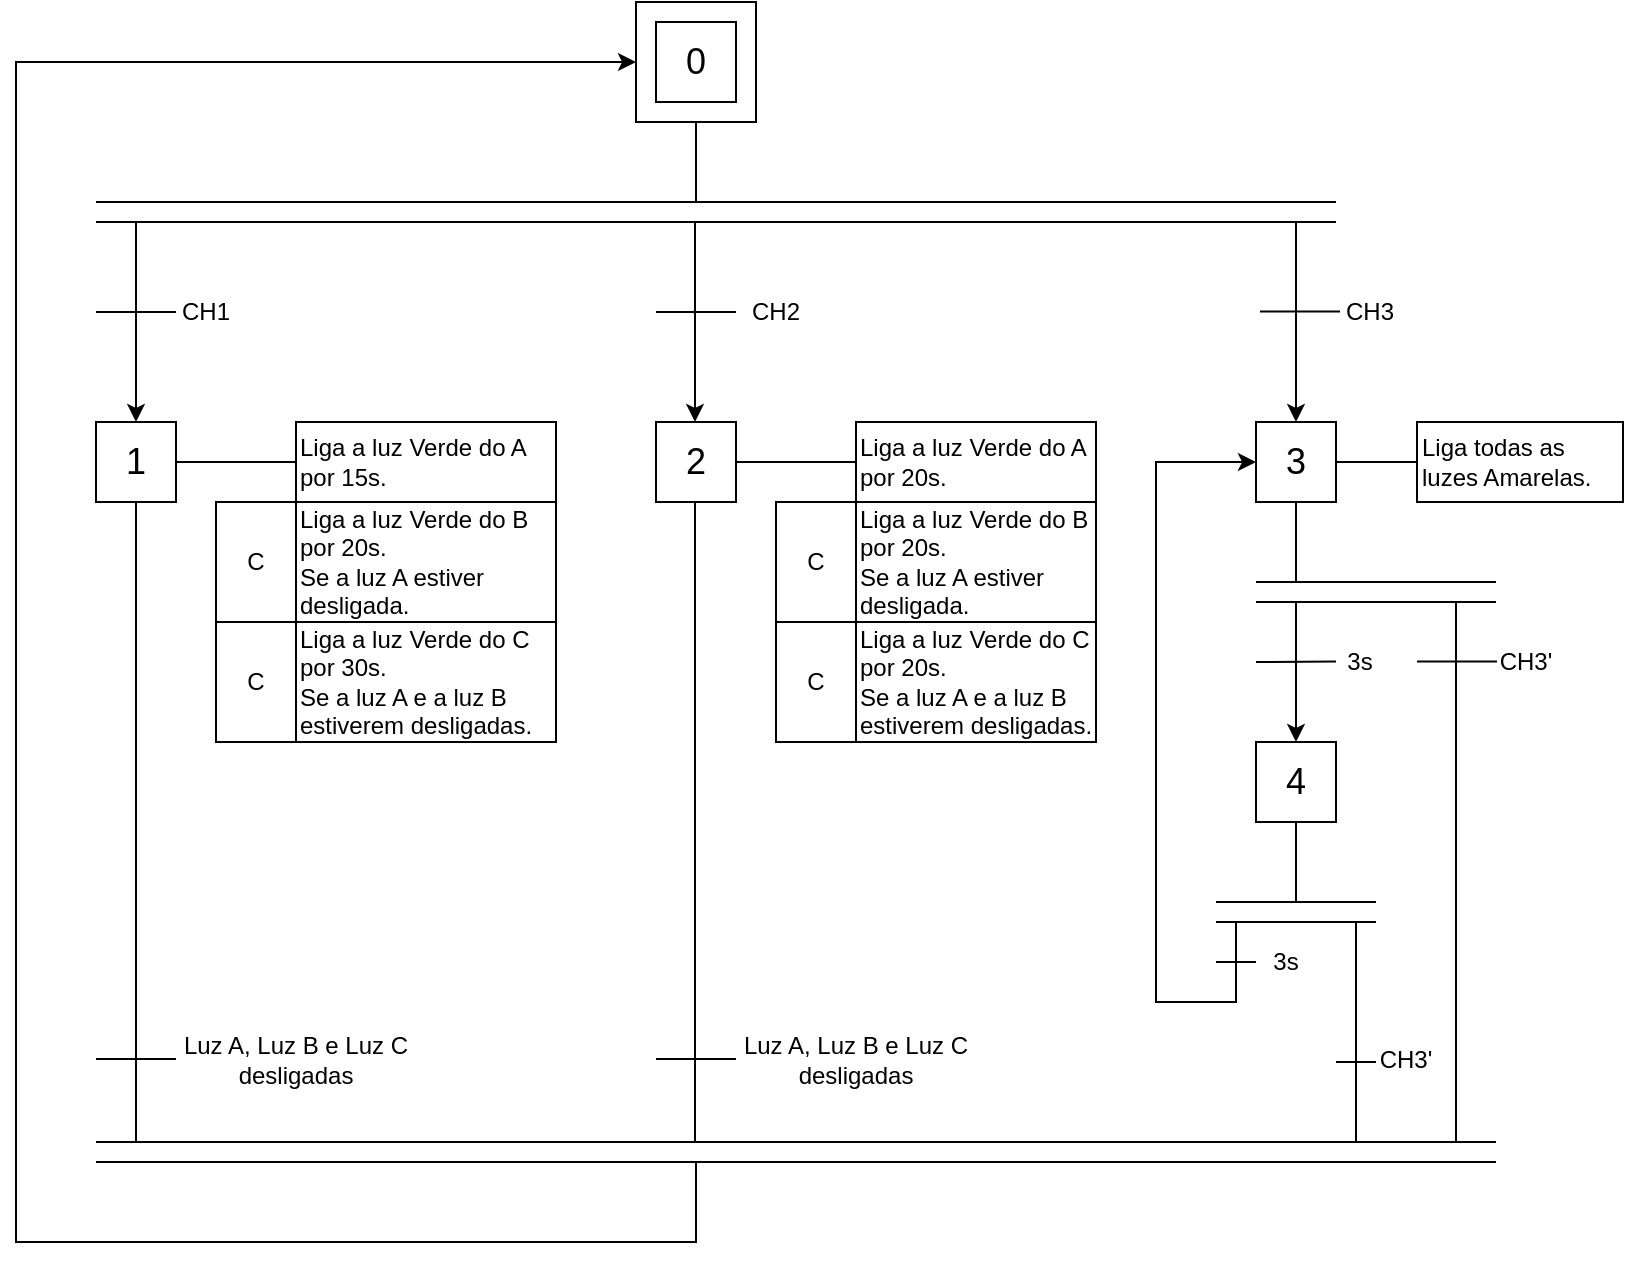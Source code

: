<mxfile version="28.2.5">
  <diagram name="Página-1" id="EpuZV5tqrL_YEkNlYb2H">
    <mxGraphModel dx="782" dy="512" grid="1" gridSize="10" guides="1" tooltips="1" connect="1" arrows="1" fold="1" page="1" pageScale="1" pageWidth="827" pageHeight="1169" math="0" shadow="0">
      <root>
        <mxCell id="0" />
        <mxCell id="1" parent="0" />
        <mxCell id="0v48IfNwq-kL9UFPa0wB-5" value="" style="endArrow=none;html=1;rounded=0;exitX=0.5;exitY=1;exitDx=0;exitDy=0;" parent="1" source="B15f_A7kZ74M6OmdDk2L-7" edge="1">
          <mxGeometry width="50" height="50" relative="1" as="geometry">
            <mxPoint x="362.5" y="80" as="sourcePoint" />
            <mxPoint x="360" y="120" as="targetPoint" />
          </mxGeometry>
        </mxCell>
        <mxCell id="0v48IfNwq-kL9UFPa0wB-6" value="" style="endArrow=none;html=1;rounded=0;" parent="1" edge="1">
          <mxGeometry width="50" height="50" relative="1" as="geometry">
            <mxPoint x="60" y="120" as="sourcePoint" />
            <mxPoint x="680" y="120" as="targetPoint" />
          </mxGeometry>
        </mxCell>
        <mxCell id="0v48IfNwq-kL9UFPa0wB-7" value="" style="endArrow=none;html=1;rounded=0;" parent="1" edge="1">
          <mxGeometry width="50" height="50" relative="1" as="geometry">
            <mxPoint x="60" y="130" as="sourcePoint" />
            <mxPoint x="680" y="130" as="targetPoint" />
          </mxGeometry>
        </mxCell>
        <mxCell id="0v48IfNwq-kL9UFPa0wB-8" value="&lt;font style=&quot;font-size: 18px;&quot;&gt;1&lt;/font&gt;" style="rounded=0;whiteSpace=wrap;html=1;" parent="1" vertex="1">
          <mxGeometry x="60" y="230" width="40" height="40" as="geometry" />
        </mxCell>
        <mxCell id="0v48IfNwq-kL9UFPa0wB-11" value="&lt;div style=&quot;&quot;&gt;&lt;span style=&quot;background-color: rgb(255, 255, 255);&quot;&gt;&lt;font style=&quot;color: rgb(0, 0, 0);&quot;&gt;&lt;br&gt;&lt;/font&gt;&lt;/span&gt;&lt;/div&gt;&lt;span style=&quot;background-color: rgb(255, 255, 255);&quot;&gt;&lt;font style=&quot;color: rgb(0, 0, 0);&quot;&gt;&lt;span style=&quot;font-family: Helvetica; font-size: 12px; font-style: normal; font-variant-ligatures: normal; font-variant-caps: normal; font-weight: 400; letter-spacing: normal; orphans: 2; text-indent: 0px; text-transform: none; widows: 2; word-spacing: 0px; -webkit-text-stroke-width: 0px; white-space: normal; text-decoration-thickness: initial; text-decoration-style: initial; text-decoration-color: initial; float: none; color: rgb(0, 0, 0); display: inline !important;&quot;&gt;Liga a luz Verde do A por 15s.&lt;/span&gt;&lt;br&gt;&lt;/font&gt;&lt;/span&gt;&lt;div style=&quot;&quot;&gt;&lt;br&gt;&lt;/div&gt;" style="rounded=0;whiteSpace=wrap;html=1;align=left;" parent="1" vertex="1">
          <mxGeometry x="160" y="230" width="130" height="40" as="geometry" />
        </mxCell>
        <mxCell id="0v48IfNwq-kL9UFPa0wB-14" value="&lt;font style=&quot;font-size: 12px;&quot;&gt;C&lt;/font&gt;" style="rounded=0;whiteSpace=wrap;html=1;" parent="1" vertex="1">
          <mxGeometry x="120" y="270" width="40" height="60" as="geometry" />
        </mxCell>
        <mxCell id="0v48IfNwq-kL9UFPa0wB-26" value="&lt;font style=&quot;font-size: 18px;&quot;&gt;2&lt;/font&gt;" style="rounded=0;whiteSpace=wrap;html=1;" parent="1" vertex="1">
          <mxGeometry x="340" y="230" width="40" height="40" as="geometry" />
        </mxCell>
        <mxCell id="0v48IfNwq-kL9UFPa0wB-28" value="&lt;font style=&quot;font-size: 18px;&quot;&gt;3&lt;/font&gt;" style="rounded=0;whiteSpace=wrap;html=1;" parent="1" vertex="1">
          <mxGeometry x="640" y="230" width="40" height="40" as="geometry" />
        </mxCell>
        <mxCell id="0v48IfNwq-kL9UFPa0wB-33" value="" style="endArrow=classic;html=1;rounded=0;entryX=0.5;entryY=0;entryDx=0;entryDy=0;" parent="1" edge="1">
          <mxGeometry width="50" height="50" relative="1" as="geometry">
            <mxPoint x="359.5" y="130" as="sourcePoint" />
            <mxPoint x="359.5" y="230" as="targetPoint" />
          </mxGeometry>
        </mxCell>
        <mxCell id="0v48IfNwq-kL9UFPa0wB-34" value="" style="endArrow=classic;html=1;rounded=0;entryX=0.5;entryY=0;entryDx=0;entryDy=0;" parent="1" edge="1" target="0v48IfNwq-kL9UFPa0wB-28">
          <mxGeometry width="50" height="50" relative="1" as="geometry">
            <mxPoint x="660" y="130" as="sourcePoint" />
            <mxPoint x="656.5" y="230" as="targetPoint" />
          </mxGeometry>
        </mxCell>
        <mxCell id="0v48IfNwq-kL9UFPa0wB-35" value="" style="endArrow=none;html=1;rounded=0;" parent="1" edge="1">
          <mxGeometry width="50" height="50" relative="1" as="geometry">
            <mxPoint x="60" y="175" as="sourcePoint" />
            <mxPoint x="100" y="175" as="targetPoint" />
          </mxGeometry>
        </mxCell>
        <mxCell id="0v48IfNwq-kL9UFPa0wB-36" value="CH1" style="text;html=1;align=center;verticalAlign=middle;whiteSpace=wrap;rounded=0;" parent="1" vertex="1">
          <mxGeometry x="100" y="160" width="30" height="30" as="geometry" />
        </mxCell>
        <mxCell id="0v48IfNwq-kL9UFPa0wB-37" value="&lt;span style=&quot;&quot;&gt;Liga a luz Verde do A por 20s.&lt;/span&gt;" style="rounded=0;whiteSpace=wrap;html=1;align=left;" parent="1" vertex="1">
          <mxGeometry x="440" y="230" width="120" height="40" as="geometry" />
        </mxCell>
        <mxCell id="0v48IfNwq-kL9UFPa0wB-47" value="" style="endArrow=none;html=1;rounded=0;exitX=1;exitY=0.5;exitDx=0;exitDy=0;entryX=0;entryY=0.5;entryDx=0;entryDy=0;" parent="1" edge="1" target="0v48IfNwq-kL9UFPa0wB-37" source="0v48IfNwq-kL9UFPa0wB-26">
          <mxGeometry width="50" height="50" relative="1" as="geometry">
            <mxPoint x="420" y="249.5" as="sourcePoint" />
            <mxPoint x="440" y="250" as="targetPoint" />
          </mxGeometry>
        </mxCell>
        <mxCell id="0v48IfNwq-kL9UFPa0wB-50" value="" style="endArrow=none;html=1;rounded=0;exitX=1;exitY=0.5;exitDx=0;exitDy=0;entryX=0;entryY=0.5;entryDx=0;entryDy=0;" parent="1" edge="1" target="0v48IfNwq-kL9UFPa0wB-51" source="0v48IfNwq-kL9UFPa0wB-28">
          <mxGeometry width="50" height="50" relative="1" as="geometry">
            <mxPoint x="677" y="249.5" as="sourcePoint" />
            <mxPoint x="717" y="249.5" as="targetPoint" />
          </mxGeometry>
        </mxCell>
        <mxCell id="0v48IfNwq-kL9UFPa0wB-51" value="Liga todas as luzes Amarelas." style="rounded=0;whiteSpace=wrap;html=1;align=left;" parent="1" vertex="1">
          <mxGeometry x="720.5" y="230" width="103" height="40" as="geometry" />
        </mxCell>
        <mxCell id="0v48IfNwq-kL9UFPa0wB-54" value="" style="endArrow=none;html=1;rounded=0;" parent="1" edge="1">
          <mxGeometry width="50" height="50" relative="1" as="geometry">
            <mxPoint x="340" y="175" as="sourcePoint" />
            <mxPoint x="380" y="175" as="targetPoint" />
          </mxGeometry>
        </mxCell>
        <mxCell id="0v48IfNwq-kL9UFPa0wB-55" value="CH2" style="text;html=1;align=center;verticalAlign=middle;whiteSpace=wrap;rounded=0;" parent="1" vertex="1">
          <mxGeometry x="385" y="160" width="30" height="30" as="geometry" />
        </mxCell>
        <mxCell id="0v48IfNwq-kL9UFPa0wB-56" value="" style="endArrow=none;html=1;rounded=0;" parent="1" edge="1">
          <mxGeometry width="50" height="50" relative="1" as="geometry">
            <mxPoint x="642" y="174.71" as="sourcePoint" />
            <mxPoint x="682" y="174.71" as="targetPoint" />
          </mxGeometry>
        </mxCell>
        <mxCell id="0v48IfNwq-kL9UFPa0wB-57" value="&lt;div&gt;CH3&lt;/div&gt;" style="text;html=1;align=center;verticalAlign=middle;whiteSpace=wrap;rounded=0;" parent="1" vertex="1">
          <mxGeometry x="682" y="160" width="30" height="30" as="geometry" />
        </mxCell>
        <mxCell id="0v48IfNwq-kL9UFPa0wB-59" value="&lt;font style=&quot;font-size: 18px;&quot;&gt;4&lt;/font&gt;" style="rounded=0;whiteSpace=wrap;html=1;" parent="1" vertex="1">
          <mxGeometry x="640" y="390" width="40" height="40" as="geometry" />
        </mxCell>
        <mxCell id="0v48IfNwq-kL9UFPa0wB-64" value="" style="endArrow=none;html=1;rounded=0;entryX=0;entryY=0.5;entryDx=0;entryDy=0;" parent="1" edge="1">
          <mxGeometry width="50" height="50" relative="1" as="geometry">
            <mxPoint x="640" y="350" as="sourcePoint" />
            <mxPoint x="680" y="349.71" as="targetPoint" />
          </mxGeometry>
        </mxCell>
        <mxCell id="0v48IfNwq-kL9UFPa0wB-65" value="3s" style="text;html=1;align=center;verticalAlign=middle;whiteSpace=wrap;rounded=0;" parent="1" vertex="1">
          <mxGeometry x="677" y="340" width="30" height="20" as="geometry" />
        </mxCell>
        <mxCell id="0v48IfNwq-kL9UFPa0wB-66" value="" style="endArrow=classic;html=1;rounded=0;entryX=0;entryY=0.5;entryDx=0;entryDy=0;" parent="1" target="0v48IfNwq-kL9UFPa0wB-28" edge="1">
          <mxGeometry width="50" height="50" relative="1" as="geometry">
            <mxPoint x="630" y="480" as="sourcePoint" />
            <mxPoint x="637" y="290" as="targetPoint" />
            <Array as="points">
              <mxPoint x="630" y="520" />
              <mxPoint x="590" y="520" />
              <mxPoint x="590" y="250" />
            </Array>
          </mxGeometry>
        </mxCell>
        <mxCell id="0v48IfNwq-kL9UFPa0wB-67" value="" style="endArrow=none;html=1;rounded=0;" parent="1" edge="1">
          <mxGeometry width="50" height="50" relative="1" as="geometry">
            <mxPoint x="620" y="500" as="sourcePoint" />
            <mxPoint x="640" y="500" as="targetPoint" />
          </mxGeometry>
        </mxCell>
        <mxCell id="0v48IfNwq-kL9UFPa0wB-68" value="3s" style="text;html=1;align=center;verticalAlign=middle;whiteSpace=wrap;rounded=0;" parent="1" vertex="1">
          <mxGeometry x="640" y="490" width="30" height="20" as="geometry" />
        </mxCell>
        <mxCell id="0v48IfNwq-kL9UFPa0wB-70" value="" style="endArrow=none;html=1;rounded=0;" parent="1" target="0v48IfNwq-kL9UFPa0wB-28" edge="1">
          <mxGeometry width="50" height="50" relative="1" as="geometry">
            <mxPoint x="660" y="310" as="sourcePoint" />
            <mxPoint x="667" y="330" as="targetPoint" />
          </mxGeometry>
        </mxCell>
        <mxCell id="0v48IfNwq-kL9UFPa0wB-71" value="" style="endArrow=none;html=1;rounded=0;" parent="1" edge="1">
          <mxGeometry width="50" height="50" relative="1" as="geometry">
            <mxPoint x="640" y="310" as="sourcePoint" />
            <mxPoint x="760" y="310" as="targetPoint" />
          </mxGeometry>
        </mxCell>
        <mxCell id="0v48IfNwq-kL9UFPa0wB-72" value="" style="endArrow=none;html=1;rounded=0;" parent="1" edge="1">
          <mxGeometry width="50" height="50" relative="1" as="geometry">
            <mxPoint x="640" y="320" as="sourcePoint" />
            <mxPoint x="760" y="320" as="targetPoint" />
          </mxGeometry>
        </mxCell>
        <mxCell id="0v48IfNwq-kL9UFPa0wB-73" value="" style="endArrow=classic;html=1;rounded=0;entryX=0.5;entryY=0;entryDx=0;entryDy=0;" parent="1" target="0v48IfNwq-kL9UFPa0wB-59" edge="1">
          <mxGeometry width="50" height="50" relative="1" as="geometry">
            <mxPoint x="660" y="320" as="sourcePoint" />
            <mxPoint x="667" y="330" as="targetPoint" />
          </mxGeometry>
        </mxCell>
        <mxCell id="0v48IfNwq-kL9UFPa0wB-74" value="" style="endArrow=none;html=1;rounded=0;entryX=0.5;entryY=1;entryDx=0;entryDy=0;" parent="1" edge="1" target="0v48IfNwq-kL9UFPa0wB-59">
          <mxGeometry width="50" height="50" relative="1" as="geometry">
            <mxPoint x="660" y="470" as="sourcePoint" />
            <mxPoint x="656.58" y="430" as="targetPoint" />
          </mxGeometry>
        </mxCell>
        <mxCell id="0v48IfNwq-kL9UFPa0wB-75" value="" style="endArrow=none;html=1;rounded=0;" parent="1" edge="1">
          <mxGeometry width="50" height="50" relative="1" as="geometry">
            <mxPoint x="620" y="470" as="sourcePoint" />
            <mxPoint x="700" y="470" as="targetPoint" />
          </mxGeometry>
        </mxCell>
        <mxCell id="0v48IfNwq-kL9UFPa0wB-76" value="" style="endArrow=none;html=1;rounded=0;" parent="1" edge="1">
          <mxGeometry width="50" height="50" relative="1" as="geometry">
            <mxPoint x="620" y="480" as="sourcePoint" />
            <mxPoint x="700" y="480" as="targetPoint" />
          </mxGeometry>
        </mxCell>
        <mxCell id="0v48IfNwq-kL9UFPa0wB-77" value="" style="endArrow=none;html=1;rounded=0;" parent="1" edge="1">
          <mxGeometry width="50" height="50" relative="1" as="geometry">
            <mxPoint x="60" y="590" as="sourcePoint" />
            <mxPoint x="760" y="590" as="targetPoint" />
          </mxGeometry>
        </mxCell>
        <mxCell id="0v48IfNwq-kL9UFPa0wB-79" value="" style="endArrow=none;html=1;rounded=0;exitX=0.5;exitY=1;exitDx=0;exitDy=0;" parent="1" source="0v48IfNwq-kL9UFPa0wB-8" edge="1">
          <mxGeometry width="50" height="50" relative="1" as="geometry">
            <mxPoint x="490" y="480" as="sourcePoint" />
            <mxPoint x="80" y="590" as="targetPoint" />
          </mxGeometry>
        </mxCell>
        <mxCell id="0v48IfNwq-kL9UFPa0wB-80" value="" style="endArrow=none;html=1;rounded=0;exitX=0.5;exitY=1;exitDx=0;exitDy=0;" parent="1" edge="1">
          <mxGeometry width="50" height="50" relative="1" as="geometry">
            <mxPoint x="359.5" y="270" as="sourcePoint" />
            <mxPoint x="359.5" y="590" as="targetPoint" />
          </mxGeometry>
        </mxCell>
        <mxCell id="0v48IfNwq-kL9UFPa0wB-81" value="" style="endArrow=none;html=1;rounded=0;" parent="1" edge="1">
          <mxGeometry width="50" height="50" relative="1" as="geometry">
            <mxPoint x="690" y="480" as="sourcePoint" />
            <mxPoint x="690" y="590" as="targetPoint" />
          </mxGeometry>
        </mxCell>
        <mxCell id="0v48IfNwq-kL9UFPa0wB-82" value="" style="endArrow=none;html=1;rounded=0;" parent="1" edge="1">
          <mxGeometry width="50" height="50" relative="1" as="geometry">
            <mxPoint x="740" y="320" as="sourcePoint" />
            <mxPoint x="740" y="590" as="targetPoint" />
          </mxGeometry>
        </mxCell>
        <mxCell id="0v48IfNwq-kL9UFPa0wB-83" value="" style="endArrow=none;html=1;rounded=0;" parent="1" edge="1">
          <mxGeometry width="50" height="50" relative="1" as="geometry">
            <mxPoint x="60" y="600" as="sourcePoint" />
            <mxPoint x="760" y="600" as="targetPoint" />
          </mxGeometry>
        </mxCell>
        <mxCell id="0v48IfNwq-kL9UFPa0wB-84" value="" style="endArrow=none;html=1;rounded=0;" parent="1" edge="1">
          <mxGeometry width="50" height="50" relative="1" as="geometry">
            <mxPoint x="720.5" y="349.71" as="sourcePoint" />
            <mxPoint x="760.5" y="349.71" as="targetPoint" />
          </mxGeometry>
        </mxCell>
        <mxCell id="0v48IfNwq-kL9UFPa0wB-85" value="CH3&#39;" style="text;html=1;align=center;verticalAlign=middle;whiteSpace=wrap;rounded=0;" parent="1" vertex="1">
          <mxGeometry x="760" y="335" width="30" height="30" as="geometry" />
        </mxCell>
        <mxCell id="0v48IfNwq-kL9UFPa0wB-86" value="" style="endArrow=none;html=1;rounded=0;" parent="1" edge="1">
          <mxGeometry width="50" height="50" relative="1" as="geometry">
            <mxPoint x="680" y="550" as="sourcePoint" />
            <mxPoint x="700" y="550" as="targetPoint" />
          </mxGeometry>
        </mxCell>
        <mxCell id="0v48IfNwq-kL9UFPa0wB-87" value="CH3&#39;" style="text;html=1;align=center;verticalAlign=middle;whiteSpace=wrap;rounded=0;" parent="1" vertex="1">
          <mxGeometry x="700" y="537" width="30" height="24" as="geometry" />
        </mxCell>
        <mxCell id="0v48IfNwq-kL9UFPa0wB-88" value="" style="endArrow=none;html=1;rounded=0;" parent="1" edge="1">
          <mxGeometry width="50" height="50" relative="1" as="geometry">
            <mxPoint x="340" y="548.5" as="sourcePoint" />
            <mxPoint x="380" y="548.5" as="targetPoint" />
          </mxGeometry>
        </mxCell>
        <mxCell id="0v48IfNwq-kL9UFPa0wB-89" value="Luz A, Luz B e Luz C desligadas" style="text;html=1;align=center;verticalAlign=middle;whiteSpace=wrap;rounded=0;" parent="1" vertex="1">
          <mxGeometry x="380" y="534" width="120" height="30" as="geometry" />
        </mxCell>
        <mxCell id="0v48IfNwq-kL9UFPa0wB-90" value="" style="endArrow=none;html=1;rounded=0;" parent="1" edge="1">
          <mxGeometry width="50" height="50" relative="1" as="geometry">
            <mxPoint x="60" y="548.5" as="sourcePoint" />
            <mxPoint x="100" y="548.5" as="targetPoint" />
          </mxGeometry>
        </mxCell>
        <mxCell id="0v48IfNwq-kL9UFPa0wB-91" value="Luz A, Luz B e Luz C desligadas" style="text;html=1;align=center;verticalAlign=middle;whiteSpace=wrap;rounded=0;" parent="1" vertex="1">
          <mxGeometry x="100" y="534" width="120" height="30" as="geometry" />
        </mxCell>
        <mxCell id="0v48IfNwq-kL9UFPa0wB-93" value="" style="endArrow=classic;html=1;rounded=0;entryX=0;entryY=0.5;entryDx=0;entryDy=0;" parent="1" target="B15f_A7kZ74M6OmdDk2L-7" edge="1">
          <mxGeometry width="50" height="50" relative="1" as="geometry">
            <mxPoint x="360" y="600" as="sourcePoint" />
            <mxPoint x="320" y="50" as="targetPoint" />
            <Array as="points">
              <mxPoint x="360" y="640" />
              <mxPoint x="20" y="640" />
              <mxPoint x="20" y="50" />
            </Array>
          </mxGeometry>
        </mxCell>
        <mxCell id="B15f_A7kZ74M6OmdDk2L-1" value="" style="endArrow=classic;html=1;rounded=0;entryX=0.5;entryY=0;entryDx=0;entryDy=0;" edge="1" parent="1" target="0v48IfNwq-kL9UFPa0wB-8">
          <mxGeometry width="50" height="50" relative="1" as="geometry">
            <mxPoint x="80" y="130" as="sourcePoint" />
            <mxPoint x="85" y="230" as="targetPoint" />
          </mxGeometry>
        </mxCell>
        <mxCell id="B15f_A7kZ74M6OmdDk2L-3" value="&lt;span style=&quot;background-color: transparent; color: light-dark(rgb(0, 0, 0), rgb(255, 255, 255));&quot;&gt;Liga a luz Verde do B por 20s.&lt;/span&gt;&lt;br&gt;&lt;div style=&quot;&quot;&gt;Se a luz A estiver desligada.&lt;/div&gt;" style="rounded=0;whiteSpace=wrap;html=1;align=left;" vertex="1" parent="1">
          <mxGeometry x="160" y="270" width="130" height="60" as="geometry" />
        </mxCell>
        <mxCell id="B15f_A7kZ74M6OmdDk2L-4" value="&lt;div style=&quot;&quot;&gt;Liga a luz Verde do C por 30s.&lt;/div&gt;&lt;div style=&quot;&quot;&gt;Se a luz A e a luz B estiverem desligadas.&lt;/div&gt;" style="rounded=0;whiteSpace=wrap;html=1;align=left;" vertex="1" parent="1">
          <mxGeometry x="160" y="330" width="130" height="60" as="geometry" />
        </mxCell>
        <mxCell id="B15f_A7kZ74M6OmdDk2L-5" value="&lt;font style=&quot;font-size: 12px;&quot;&gt;C&lt;/font&gt;" style="rounded=0;whiteSpace=wrap;html=1;" vertex="1" parent="1">
          <mxGeometry x="120" y="330" width="40" height="60" as="geometry" />
        </mxCell>
        <mxCell id="B15f_A7kZ74M6OmdDk2L-7" value="" style="rounded=0;whiteSpace=wrap;html=1;" vertex="1" parent="1">
          <mxGeometry x="330" y="20" width="60" height="60" as="geometry" />
        </mxCell>
        <mxCell id="B15f_A7kZ74M6OmdDk2L-9" value="&lt;font style=&quot;font-size: 18px;&quot;&gt;0&lt;/font&gt;" style="rounded=0;whiteSpace=wrap;html=1;" vertex="1" parent="1">
          <mxGeometry x="340" y="30" width="40" height="40" as="geometry" />
        </mxCell>
        <mxCell id="B15f_A7kZ74M6OmdDk2L-12" value="" style="endArrow=none;html=1;rounded=0;exitX=1;exitY=0.5;exitDx=0;exitDy=0;entryX=0;entryY=0.5;entryDx=0;entryDy=0;" edge="1" parent="1" source="0v48IfNwq-kL9UFPa0wB-8" target="0v48IfNwq-kL9UFPa0wB-11">
          <mxGeometry width="50" height="50" relative="1" as="geometry">
            <mxPoint x="330" y="370" as="sourcePoint" />
            <mxPoint x="380" y="320" as="targetPoint" />
          </mxGeometry>
        </mxCell>
        <mxCell id="B15f_A7kZ74M6OmdDk2L-13" value="&lt;div&gt;Liga a luz Verde do B por 20s.&lt;/div&gt;&lt;div&gt;Se a luz A estiver desligada.&lt;/div&gt;" style="rounded=0;whiteSpace=wrap;html=1;align=left;" vertex="1" parent="1">
          <mxGeometry x="440" y="270" width="120" height="60" as="geometry" />
        </mxCell>
        <mxCell id="B15f_A7kZ74M6OmdDk2L-14" value="&lt;div&gt;Liga a luz Verde do C por 20s.&lt;/div&gt;&lt;div&gt;Se a luz A e a luz B estiverem desligadas.&lt;/div&gt;" style="rounded=0;whiteSpace=wrap;html=1;align=left;" vertex="1" parent="1">
          <mxGeometry x="440" y="330" width="120" height="60" as="geometry" />
        </mxCell>
        <mxCell id="B15f_A7kZ74M6OmdDk2L-15" value="&lt;font style=&quot;font-size: 12px;&quot;&gt;C&lt;/font&gt;" style="rounded=0;whiteSpace=wrap;html=1;" vertex="1" parent="1">
          <mxGeometry x="400" y="270" width="40" height="60" as="geometry" />
        </mxCell>
        <mxCell id="B15f_A7kZ74M6OmdDk2L-16" value="&lt;font style=&quot;font-size: 12px;&quot;&gt;C&lt;/font&gt;" style="rounded=0;whiteSpace=wrap;html=1;" vertex="1" parent="1">
          <mxGeometry x="400" y="330" width="40" height="60" as="geometry" />
        </mxCell>
      </root>
    </mxGraphModel>
  </diagram>
</mxfile>
